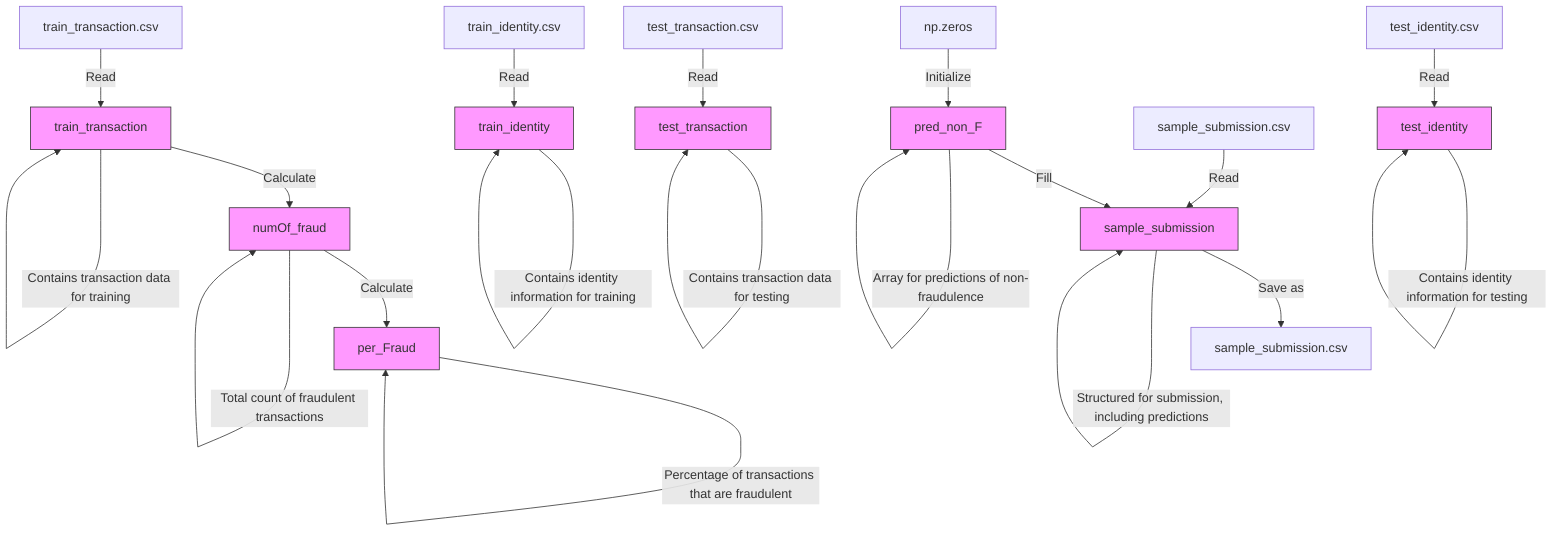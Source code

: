 flowchart TD
    %% Data Sources Nodes
    A[train_transaction.csv] -->|Read| B[train_transaction]
    A1[train_identity.csv] -->|Read| C[train_identity]
    A2[test_transaction.csv] -->|Read| D[test_transaction]
    A3[test_identity.csv] -->|Read| E[test_identity]
    A4[sample_submission.csv] -->|Read| F[sample_submission]

    %% Data Processing Nodes
    B -->|Calculate| G[numOf_fraud]
    G -->|Calculate| H[per_Fraud]

    %% Predictions
    I[np.zeros] -->|Initialize| J[pred_non_F]
    J -->|Fill| F

    %% Outputs
    F -->|Save as| K[sample_submission.csv]

    %% Comments for clarity
    B:::comment -->|"Contains transaction data for training"| B
    C:::comment -->|"Contains identity information for training"| C
    D:::comment -->|"Contains transaction data for testing"| D
    E:::comment -->|"Contains identity information for testing"| E
    F:::comment -->|"Structured for submission, including predictions"| F
    G:::comment -->|"Total count of fraudulent transactions"| G
    H:::comment -->|"Percentage of transactions that are fraudulent"| H
    J:::comment -->|"Array for predictions of non-fraudulence"| J

    classDef comment fill:#f9f,stroke:#333,stroke-width:1px,color:#333;
